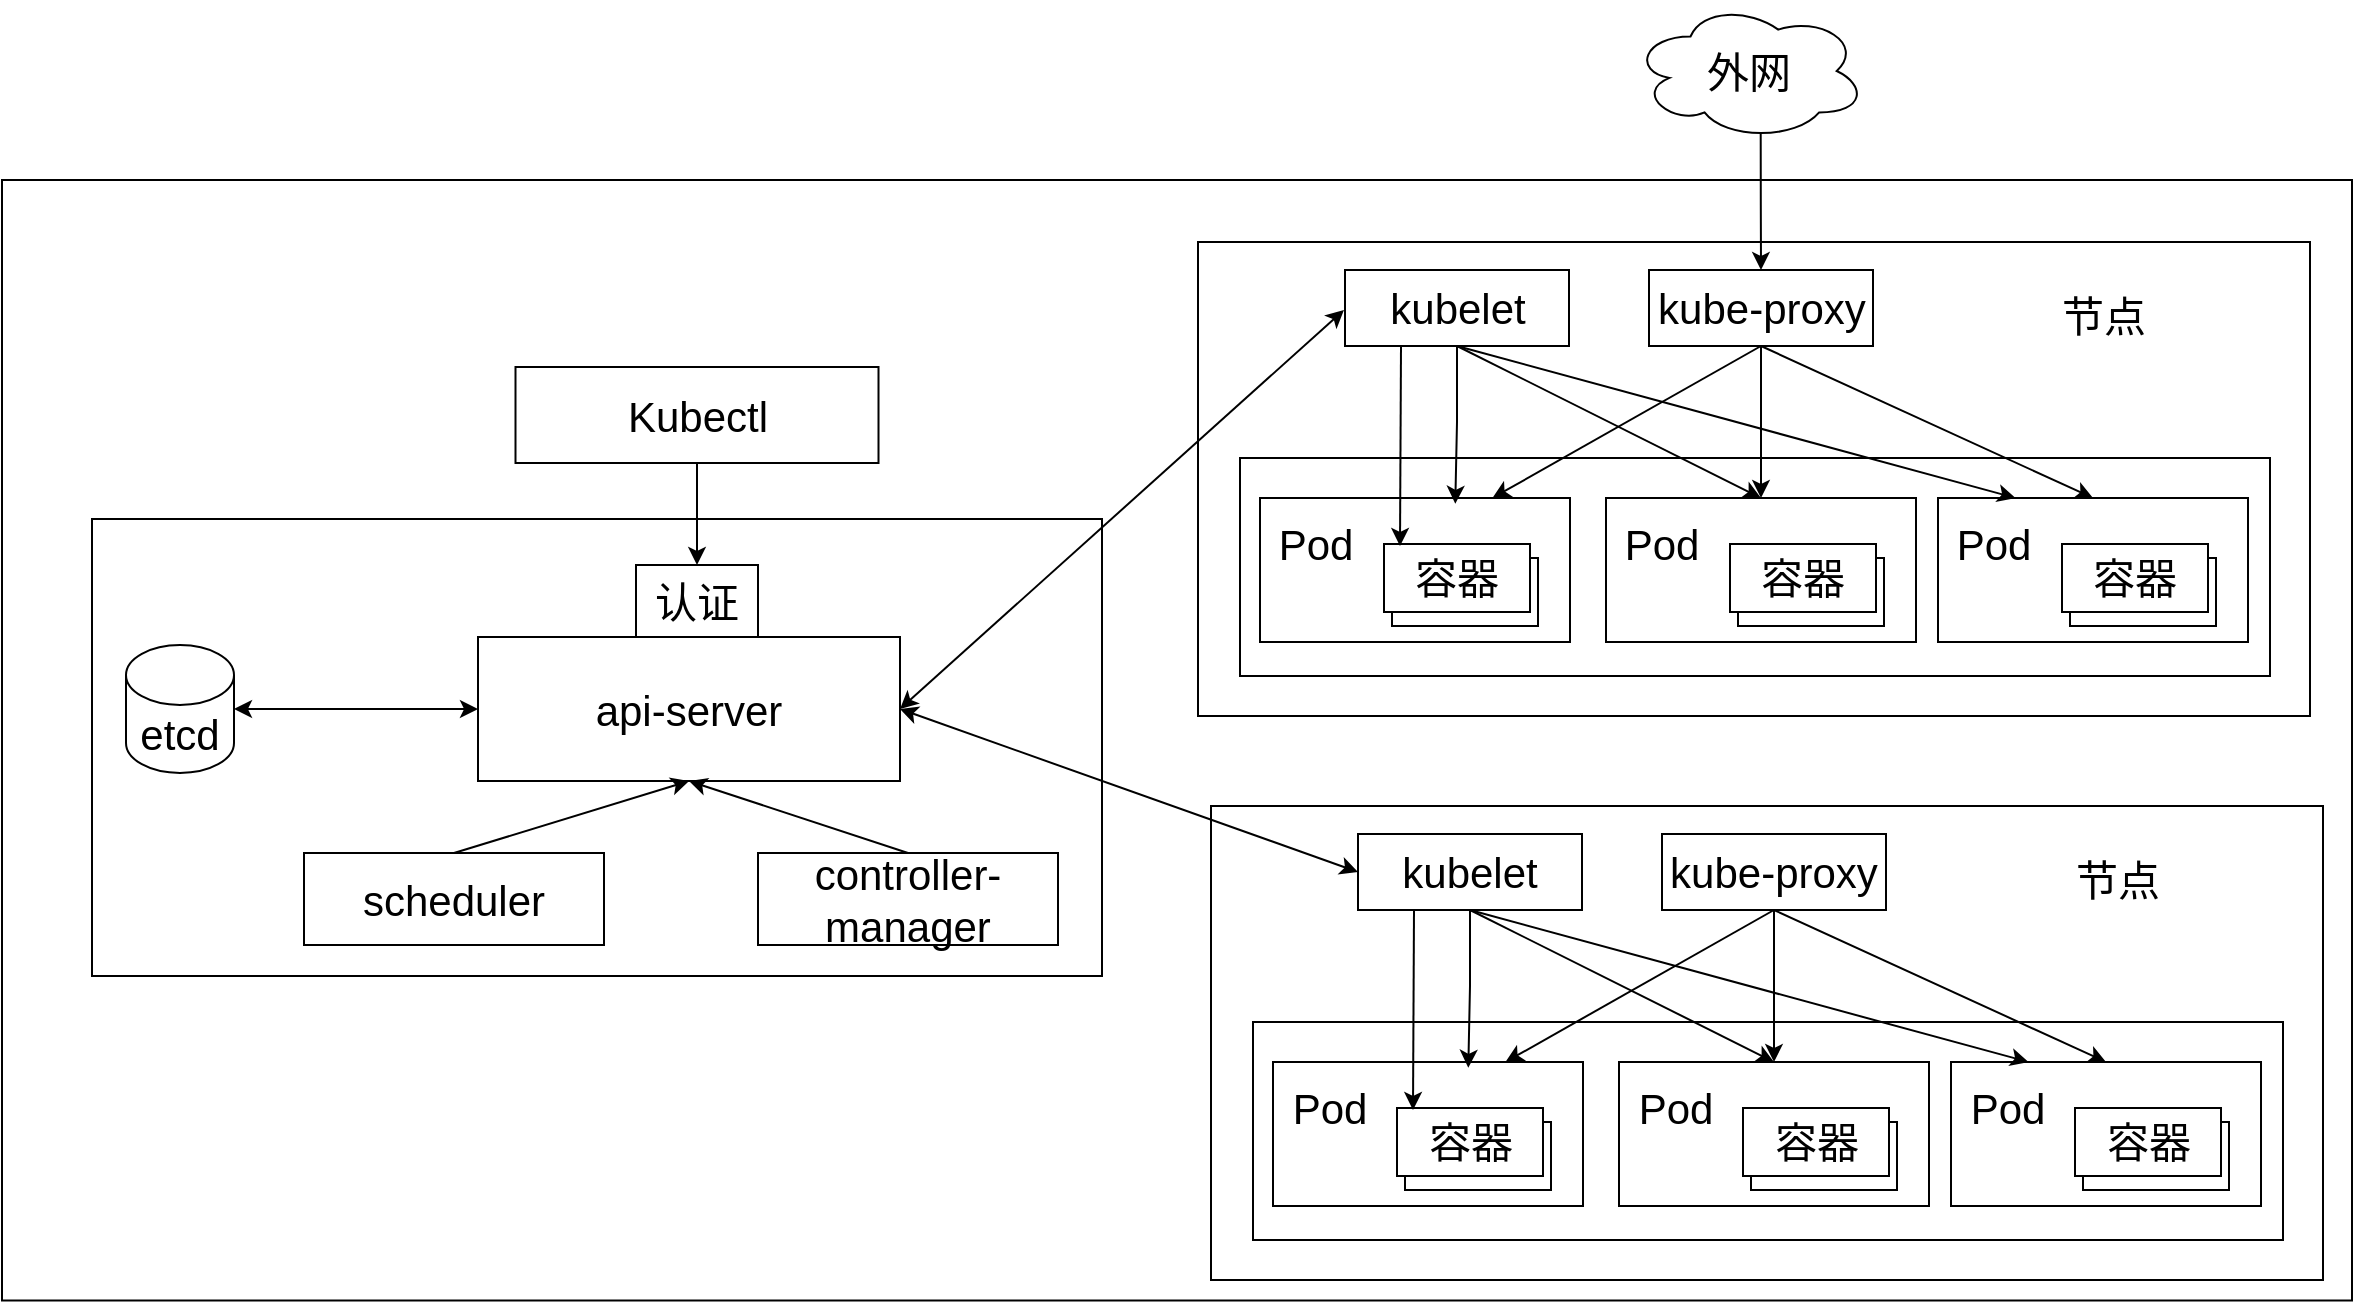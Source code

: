 <mxfile version="24.3.1" type="github">
  <diagram name="第 1 页" id="yPxHdP31CilHvLU8h6nL">
    <mxGraphModel dx="1680" dy="776" grid="0" gridSize="10" guides="1" tooltips="1" connect="1" arrows="1" fold="1" page="1" pageScale="1" pageWidth="4681" pageHeight="3300" math="0" shadow="0">
      <root>
        <mxCell id="0" />
        <mxCell id="1" parent="0" />
        <mxCell id="-n5f4ZLlYOX0yHl8WOVY-122" value="" style="rounded=0;whiteSpace=wrap;html=1;fontSize=21;" parent="1" vertex="1">
          <mxGeometry x="47" y="195" width="1175" height="560.25" as="geometry" />
        </mxCell>
        <mxCell id="-n5f4ZLlYOX0yHl8WOVY-20" value="" style="rounded=0;whiteSpace=wrap;html=1;fontSize=21;" parent="1" vertex="1">
          <mxGeometry x="753" y="674" width="73" height="34" as="geometry" />
        </mxCell>
        <mxCell id="-n5f4ZLlYOX0yHl8WOVY-1" value="" style="rounded=0;whiteSpace=wrap;html=1;fontSize=21;" parent="1" vertex="1">
          <mxGeometry x="92" y="364.5" width="505" height="228.5" as="geometry" />
        </mxCell>
        <mxCell id="-n5f4ZLlYOX0yHl8WOVY-2" value="&lt;font style=&quot;font-size: 21px;&quot;&gt;etcd&lt;/font&gt;" style="shape=cylinder3;whiteSpace=wrap;html=1;boundedLbl=1;backgroundOutline=1;size=15;fontSize=21;" parent="1" vertex="1">
          <mxGeometry x="109" y="427.5" width="54" height="64" as="geometry" />
        </mxCell>
        <mxCell id="-n5f4ZLlYOX0yHl8WOVY-3" value="&lt;font style=&quot;font-size: 21px;&quot;&gt;api-server&lt;/font&gt;" style="rounded=0;whiteSpace=wrap;html=1;fontSize=21;" parent="1" vertex="1">
          <mxGeometry x="285" y="423.5" width="211" height="72" as="geometry" />
        </mxCell>
        <mxCell id="-n5f4ZLlYOX0yHl8WOVY-10" style="rounded=0;orthogonalLoop=1;jettySize=auto;html=1;exitX=0.5;exitY=0;exitDx=0;exitDy=0;entryX=0.5;entryY=1;entryDx=0;entryDy=0;fontSize=21;" parent="1" source="-n5f4ZLlYOX0yHl8WOVY-6" target="-n5f4ZLlYOX0yHl8WOVY-3" edge="1">
          <mxGeometry relative="1" as="geometry" />
        </mxCell>
        <mxCell id="-n5f4ZLlYOX0yHl8WOVY-6" value="&lt;font style=&quot;font-size: 21px;&quot;&gt;controller-manager&lt;/font&gt;" style="rounded=0;whiteSpace=wrap;html=1;fontSize=21;" parent="1" vertex="1">
          <mxGeometry x="425" y="531.5" width="150" height="46" as="geometry" />
        </mxCell>
        <mxCell id="-n5f4ZLlYOX0yHl8WOVY-11" style="rounded=0;orthogonalLoop=1;jettySize=auto;html=1;exitX=0.5;exitY=0;exitDx=0;exitDy=0;entryX=0.5;entryY=1;entryDx=0;entryDy=0;fontSize=21;" parent="1" source="-n5f4ZLlYOX0yHl8WOVY-7" target="-n5f4ZLlYOX0yHl8WOVY-3" edge="1">
          <mxGeometry relative="1" as="geometry" />
        </mxCell>
        <mxCell id="-n5f4ZLlYOX0yHl8WOVY-7" value="&lt;font style=&quot;font-size: 21px;&quot;&gt;scheduler&lt;/font&gt;" style="rounded=0;whiteSpace=wrap;html=1;fontSize=21;" parent="1" vertex="1">
          <mxGeometry x="198" y="531.5" width="150" height="46" as="geometry" />
        </mxCell>
        <mxCell id="-n5f4ZLlYOX0yHl8WOVY-12" style="rounded=0;orthogonalLoop=1;jettySize=auto;html=1;exitX=0;exitY=0.5;exitDx=0;exitDy=0;entryX=1;entryY=0.5;entryDx=0;entryDy=0;entryPerimeter=0;startArrow=classic;startFill=1;fontSize=21;" parent="1" source="-n5f4ZLlYOX0yHl8WOVY-3" target="-n5f4ZLlYOX0yHl8WOVY-2" edge="1">
          <mxGeometry relative="1" as="geometry" />
        </mxCell>
        <mxCell id="-n5f4ZLlYOX0yHl8WOVY-13" value="&lt;font style=&quot;font-size: 21px;&quot;&gt;认证&lt;/font&gt;" style="rounded=0;whiteSpace=wrap;html=1;fontSize=21;" parent="1" vertex="1">
          <mxGeometry x="364" y="387.5" width="61" height="36" as="geometry" />
        </mxCell>
        <mxCell id="-n5f4ZLlYOX0yHl8WOVY-15" style="edgeStyle=orthogonalEdgeStyle;rounded=0;orthogonalLoop=1;jettySize=auto;html=1;exitX=0.5;exitY=1;exitDx=0;exitDy=0;entryX=0.5;entryY=0;entryDx=0;entryDy=0;fontSize=21;" parent="1" source="-n5f4ZLlYOX0yHl8WOVY-14" target="-n5f4ZLlYOX0yHl8WOVY-13" edge="1">
          <mxGeometry relative="1" as="geometry" />
        </mxCell>
        <mxCell id="-n5f4ZLlYOX0yHl8WOVY-14" value="&lt;font style=&quot;font-size: 21px;&quot;&gt;Kubectl&lt;/font&gt;" style="rounded=0;whiteSpace=wrap;html=1;fontSize=21;" parent="1" vertex="1">
          <mxGeometry x="303.75" y="288.5" width="181.5" height="48" as="geometry" />
        </mxCell>
        <mxCell id="-n5f4ZLlYOX0yHl8WOVY-16" value="" style="rounded=0;whiteSpace=wrap;html=1;fontSize=21;" parent="1" vertex="1">
          <mxGeometry x="651.5" y="508" width="556" height="237" as="geometry" />
        </mxCell>
        <mxCell id="-n5f4ZLlYOX0yHl8WOVY-17" value="" style="rounded=0;whiteSpace=wrap;html=1;fontSize=21;" parent="1" vertex="1">
          <mxGeometry x="672.5" y="616" width="515" height="109" as="geometry" />
        </mxCell>
        <mxCell id="-n5f4ZLlYOX0yHl8WOVY-18" value="" style="rounded=0;whiteSpace=wrap;html=1;fontSize=21;" parent="1" vertex="1">
          <mxGeometry x="682.5" y="636" width="155" height="72" as="geometry" />
        </mxCell>
        <mxCell id="-n5f4ZLlYOX0yHl8WOVY-21" value="" style="rounded=0;whiteSpace=wrap;html=1;fontSize=21;" parent="1" vertex="1">
          <mxGeometry x="748.5" y="666" width="73" height="34" as="geometry" />
        </mxCell>
        <mxCell id="-n5f4ZLlYOX0yHl8WOVY-19" value="容器" style="rounded=0;whiteSpace=wrap;html=1;fontSize=21;" parent="1" vertex="1">
          <mxGeometry x="744.5" y="659" width="73" height="34" as="geometry" />
        </mxCell>
        <mxCell id="-n5f4ZLlYOX0yHl8WOVY-27" value="&lt;font style=&quot;font-size: 21px;&quot;&gt;Pod&lt;/font&gt;" style="text;html=1;strokeColor=none;fillColor=none;align=center;verticalAlign=middle;whiteSpace=wrap;rounded=0;fontSize=21;" parent="1" vertex="1">
          <mxGeometry x="680.5" y="644" width="60" height="30" as="geometry" />
        </mxCell>
        <mxCell id="-n5f4ZLlYOX0yHl8WOVY-28" value="" style="rounded=0;whiteSpace=wrap;html=1;fontSize=21;" parent="1" vertex="1">
          <mxGeometry x="926" y="674" width="73" height="34" as="geometry" />
        </mxCell>
        <mxCell id="-n5f4ZLlYOX0yHl8WOVY-29" value="" style="rounded=0;whiteSpace=wrap;html=1;fontSize=21;" parent="1" vertex="1">
          <mxGeometry x="855.5" y="636" width="155" height="72" as="geometry" />
        </mxCell>
        <mxCell id="-n5f4ZLlYOX0yHl8WOVY-30" value="" style="rounded=0;whiteSpace=wrap;html=1;fontSize=21;" parent="1" vertex="1">
          <mxGeometry x="921.5" y="666" width="73" height="34" as="geometry" />
        </mxCell>
        <mxCell id="-n5f4ZLlYOX0yHl8WOVY-31" value="&lt;font style=&quot;font-size: 21px;&quot;&gt;容器&lt;/font&gt;" style="rounded=0;whiteSpace=wrap;html=1;fontSize=21;" parent="1" vertex="1">
          <mxGeometry x="917.5" y="659" width="73" height="34" as="geometry" />
        </mxCell>
        <mxCell id="-n5f4ZLlYOX0yHl8WOVY-32" value="&lt;font style=&quot;font-size: 21px;&quot;&gt;Pod&lt;/font&gt;" style="text;html=1;strokeColor=none;fillColor=none;align=center;verticalAlign=middle;whiteSpace=wrap;rounded=0;fontSize=21;" parent="1" vertex="1">
          <mxGeometry x="853.5" y="644" width="60" height="30" as="geometry" />
        </mxCell>
        <mxCell id="-n5f4ZLlYOX0yHl8WOVY-40" value="" style="rounded=0;whiteSpace=wrap;html=1;fontSize=21;" parent="1" vertex="1">
          <mxGeometry x="1092" y="674" width="73" height="34" as="geometry" />
        </mxCell>
        <mxCell id="-n5f4ZLlYOX0yHl8WOVY-41" value="" style="rounded=0;whiteSpace=wrap;html=1;fontSize=21;" parent="1" vertex="1">
          <mxGeometry x="1021.5" y="636" width="155" height="72" as="geometry" />
        </mxCell>
        <mxCell id="-n5f4ZLlYOX0yHl8WOVY-42" value="" style="rounded=0;whiteSpace=wrap;html=1;fontSize=21;" parent="1" vertex="1">
          <mxGeometry x="1087.5" y="666" width="73" height="34" as="geometry" />
        </mxCell>
        <mxCell id="-n5f4ZLlYOX0yHl8WOVY-43" value="容器" style="rounded=0;whiteSpace=wrap;html=1;fontSize=21;" parent="1" vertex="1">
          <mxGeometry x="1083.5" y="659" width="73" height="34" as="geometry" />
        </mxCell>
        <mxCell id="-n5f4ZLlYOX0yHl8WOVY-44" value="&lt;font style=&quot;font-size: 21px;&quot;&gt;Pod&lt;/font&gt;" style="text;html=1;strokeColor=none;fillColor=none;align=center;verticalAlign=middle;whiteSpace=wrap;rounded=0;fontSize=21;" parent="1" vertex="1">
          <mxGeometry x="1019.5" y="644" width="60" height="30" as="geometry" />
        </mxCell>
        <mxCell id="-n5f4ZLlYOX0yHl8WOVY-57" style="rounded=0;orthogonalLoop=1;jettySize=auto;html=1;exitX=0.5;exitY=1;exitDx=0;exitDy=0;entryX=0.5;entryY=0;entryDx=0;entryDy=0;fontSize=21;" parent="1" source="-n5f4ZLlYOX0yHl8WOVY-45" target="-n5f4ZLlYOX0yHl8WOVY-29" edge="1">
          <mxGeometry relative="1" as="geometry" />
        </mxCell>
        <mxCell id="-n5f4ZLlYOX0yHl8WOVY-58" style="rounded=0;orthogonalLoop=1;jettySize=auto;html=1;exitX=0.5;exitY=1;exitDx=0;exitDy=0;entryX=0.25;entryY=0;entryDx=0;entryDy=0;fontSize=21;" parent="1" source="-n5f4ZLlYOX0yHl8WOVY-45" target="-n5f4ZLlYOX0yHl8WOVY-41" edge="1">
          <mxGeometry relative="1" as="geometry">
            <mxPoint x="1099.5" y="634" as="targetPoint" />
          </mxGeometry>
        </mxCell>
        <mxCell id="-n5f4ZLlYOX0yHl8WOVY-118" style="rounded=0;orthogonalLoop=1;jettySize=auto;html=1;exitX=0;exitY=0.5;exitDx=0;exitDy=0;entryX=1;entryY=0.5;entryDx=0;entryDy=0;startArrow=classic;startFill=1;fontSize=21;" parent="1" source="-n5f4ZLlYOX0yHl8WOVY-45" target="-n5f4ZLlYOX0yHl8WOVY-3" edge="1">
          <mxGeometry relative="1" as="geometry" />
        </mxCell>
        <mxCell id="-n5f4ZLlYOX0yHl8WOVY-45" value="&lt;font style=&quot;font-size: 21px;&quot;&gt;kubelet&lt;/font&gt;" style="rounded=0;whiteSpace=wrap;html=1;fontSize=21;" parent="1" vertex="1">
          <mxGeometry x="725" y="522" width="112" height="38" as="geometry" />
        </mxCell>
        <mxCell id="-n5f4ZLlYOX0yHl8WOVY-54" style="rounded=0;orthogonalLoop=1;jettySize=auto;html=1;exitX=0.5;exitY=1;exitDx=0;exitDy=0;entryX=0.5;entryY=0;entryDx=0;entryDy=0;fontSize=21;" parent="1" source="-n5f4ZLlYOX0yHl8WOVY-46" target="-n5f4ZLlYOX0yHl8WOVY-41" edge="1">
          <mxGeometry relative="1" as="geometry" />
        </mxCell>
        <mxCell id="-n5f4ZLlYOX0yHl8WOVY-59" style="edgeStyle=orthogonalEdgeStyle;rounded=0;orthogonalLoop=1;jettySize=auto;html=1;exitX=0.5;exitY=1;exitDx=0;exitDy=0;fontSize=21;" parent="1" source="-n5f4ZLlYOX0yHl8WOVY-46" target="-n5f4ZLlYOX0yHl8WOVY-29" edge="1">
          <mxGeometry relative="1" as="geometry" />
        </mxCell>
        <mxCell id="-n5f4ZLlYOX0yHl8WOVY-60" style="rounded=0;orthogonalLoop=1;jettySize=auto;html=1;exitX=0.5;exitY=1;exitDx=0;exitDy=0;entryX=0.75;entryY=0;entryDx=0;entryDy=0;fontSize=21;" parent="1" source="-n5f4ZLlYOX0yHl8WOVY-46" target="-n5f4ZLlYOX0yHl8WOVY-18" edge="1">
          <mxGeometry relative="1" as="geometry" />
        </mxCell>
        <mxCell id="-n5f4ZLlYOX0yHl8WOVY-46" value="&lt;font style=&quot;font-size: 21px;&quot;&gt;kube-proxy&lt;/font&gt;" style="rounded=0;whiteSpace=wrap;html=1;fontSize=21;" parent="1" vertex="1">
          <mxGeometry x="877" y="522" width="112" height="38" as="geometry" />
        </mxCell>
        <mxCell id="-n5f4ZLlYOX0yHl8WOVY-51" style="edgeStyle=orthogonalEdgeStyle;rounded=0;orthogonalLoop=1;jettySize=auto;html=1;exitX=0.25;exitY=1;exitDx=0;exitDy=0;fontSize=21;" parent="1" source="-n5f4ZLlYOX0yHl8WOVY-45" edge="1">
          <mxGeometry relative="1" as="geometry">
            <mxPoint x="752.5" y="660" as="targetPoint" />
          </mxGeometry>
        </mxCell>
        <mxCell id="-n5f4ZLlYOX0yHl8WOVY-56" style="edgeStyle=orthogonalEdgeStyle;rounded=0;orthogonalLoop=1;jettySize=auto;html=1;exitX=0.5;exitY=1;exitDx=0;exitDy=0;entryX=0.63;entryY=0.04;entryDx=0;entryDy=0;entryPerimeter=0;fontSize=21;" parent="1" source="-n5f4ZLlYOX0yHl8WOVY-45" target="-n5f4ZLlYOX0yHl8WOVY-18" edge="1">
          <mxGeometry relative="1" as="geometry" />
        </mxCell>
        <mxCell id="-n5f4ZLlYOX0yHl8WOVY-62" value="&lt;font style=&quot;font-size: 21px;&quot;&gt;节点&lt;/font&gt;" style="text;html=1;strokeColor=none;fillColor=none;align=center;verticalAlign=middle;whiteSpace=wrap;rounded=0;fontSize=21;" parent="1" vertex="1">
          <mxGeometry x="1074.5" y="530" width="60" height="30" as="geometry" />
        </mxCell>
        <mxCell id="-n5f4ZLlYOX0yHl8WOVY-90" value="" style="rounded=0;whiteSpace=wrap;html=1;fontSize=21;" parent="1" vertex="1">
          <mxGeometry x="746.5" y="392" width="73" height="34" as="geometry" />
        </mxCell>
        <mxCell id="-n5f4ZLlYOX0yHl8WOVY-91" value="" style="rounded=0;whiteSpace=wrap;html=1;fontSize=21;" parent="1" vertex="1">
          <mxGeometry x="645" y="226" width="556" height="237" as="geometry" />
        </mxCell>
        <mxCell id="-n5f4ZLlYOX0yHl8WOVY-92" value="" style="rounded=0;whiteSpace=wrap;html=1;fontSize=21;" parent="1" vertex="1">
          <mxGeometry x="666" y="334" width="515" height="109" as="geometry" />
        </mxCell>
        <mxCell id="-n5f4ZLlYOX0yHl8WOVY-93" value="" style="rounded=0;whiteSpace=wrap;html=1;fontSize=21;" parent="1" vertex="1">
          <mxGeometry x="676" y="354" width="155" height="72" as="geometry" />
        </mxCell>
        <mxCell id="-n5f4ZLlYOX0yHl8WOVY-94" value="" style="rounded=0;whiteSpace=wrap;html=1;fontSize=21;" parent="1" vertex="1">
          <mxGeometry x="742" y="384" width="73" height="34" as="geometry" />
        </mxCell>
        <mxCell id="-n5f4ZLlYOX0yHl8WOVY-95" value="&lt;font style=&quot;font-size: 21px;&quot;&gt;容器&lt;/font&gt;" style="rounded=0;whiteSpace=wrap;html=1;fontSize=21;" parent="1" vertex="1">
          <mxGeometry x="738" y="377" width="73" height="34" as="geometry" />
        </mxCell>
        <mxCell id="-n5f4ZLlYOX0yHl8WOVY-96" value="&lt;font style=&quot;font-size: 21px;&quot;&gt;Pod&lt;/font&gt;" style="text;html=1;strokeColor=none;fillColor=none;align=center;verticalAlign=middle;whiteSpace=wrap;rounded=0;fontSize=21;" parent="1" vertex="1">
          <mxGeometry x="674" y="362" width="60" height="30" as="geometry" />
        </mxCell>
        <mxCell id="-n5f4ZLlYOX0yHl8WOVY-97" value="" style="rounded=0;whiteSpace=wrap;html=1;fontSize=21;" parent="1" vertex="1">
          <mxGeometry x="919.5" y="392" width="73" height="34" as="geometry" />
        </mxCell>
        <mxCell id="-n5f4ZLlYOX0yHl8WOVY-98" value="" style="rounded=0;whiteSpace=wrap;html=1;fontSize=21;" parent="1" vertex="1">
          <mxGeometry x="849" y="354" width="155" height="72" as="geometry" />
        </mxCell>
        <mxCell id="-n5f4ZLlYOX0yHl8WOVY-99" value="" style="rounded=0;whiteSpace=wrap;html=1;fontSize=21;" parent="1" vertex="1">
          <mxGeometry x="915" y="384" width="73" height="34" as="geometry" />
        </mxCell>
        <mxCell id="-n5f4ZLlYOX0yHl8WOVY-100" value="&lt;font style=&quot;font-size: 21px;&quot;&gt;容器&lt;/font&gt;" style="rounded=0;whiteSpace=wrap;html=1;fontSize=21;" parent="1" vertex="1">
          <mxGeometry x="911" y="377" width="73" height="34" as="geometry" />
        </mxCell>
        <mxCell id="-n5f4ZLlYOX0yHl8WOVY-101" value="&lt;font style=&quot;font-size: 21px;&quot;&gt;Pod&lt;/font&gt;" style="text;html=1;strokeColor=none;fillColor=none;align=center;verticalAlign=middle;whiteSpace=wrap;rounded=0;fontSize=21;" parent="1" vertex="1">
          <mxGeometry x="847" y="362" width="60" height="30" as="geometry" />
        </mxCell>
        <mxCell id="-n5f4ZLlYOX0yHl8WOVY-102" value="" style="rounded=0;whiteSpace=wrap;html=1;fontSize=21;" parent="1" vertex="1">
          <mxGeometry x="1085.5" y="392" width="73" height="34" as="geometry" />
        </mxCell>
        <mxCell id="-n5f4ZLlYOX0yHl8WOVY-103" value="" style="rounded=0;whiteSpace=wrap;html=1;fontSize=21;" parent="1" vertex="1">
          <mxGeometry x="1015" y="354" width="155" height="72" as="geometry" />
        </mxCell>
        <mxCell id="-n5f4ZLlYOX0yHl8WOVY-104" value="" style="rounded=0;whiteSpace=wrap;html=1;fontSize=21;" parent="1" vertex="1">
          <mxGeometry x="1081" y="384" width="73" height="34" as="geometry" />
        </mxCell>
        <mxCell id="-n5f4ZLlYOX0yHl8WOVY-105" value="&lt;font style=&quot;font-size: 21px;&quot;&gt;容器&lt;/font&gt;" style="rounded=0;whiteSpace=wrap;html=1;fontSize=21;" parent="1" vertex="1">
          <mxGeometry x="1077" y="377" width="73" height="34" as="geometry" />
        </mxCell>
        <mxCell id="-n5f4ZLlYOX0yHl8WOVY-106" value="&lt;font style=&quot;font-size: 21px;&quot;&gt;Pod&lt;/font&gt;" style="text;html=1;strokeColor=none;fillColor=none;align=center;verticalAlign=middle;whiteSpace=wrap;rounded=0;fontSize=21;" parent="1" vertex="1">
          <mxGeometry x="1013" y="362" width="60" height="30" as="geometry" />
        </mxCell>
        <mxCell id="-n5f4ZLlYOX0yHl8WOVY-107" style="rounded=0;orthogonalLoop=1;jettySize=auto;html=1;exitX=0.5;exitY=1;exitDx=0;exitDy=0;entryX=0.5;entryY=0;entryDx=0;entryDy=0;fontSize=21;" parent="1" source="-n5f4ZLlYOX0yHl8WOVY-109" target="-n5f4ZLlYOX0yHl8WOVY-98" edge="1">
          <mxGeometry relative="1" as="geometry" />
        </mxCell>
        <mxCell id="-n5f4ZLlYOX0yHl8WOVY-108" style="rounded=0;orthogonalLoop=1;jettySize=auto;html=1;exitX=0.5;exitY=1;exitDx=0;exitDy=0;entryX=0.25;entryY=0;entryDx=0;entryDy=0;fontSize=21;" parent="1" source="-n5f4ZLlYOX0yHl8WOVY-109" target="-n5f4ZLlYOX0yHl8WOVY-103" edge="1">
          <mxGeometry relative="1" as="geometry">
            <mxPoint x="1093" y="352" as="targetPoint" />
          </mxGeometry>
        </mxCell>
        <mxCell id="-n5f4ZLlYOX0yHl8WOVY-109" value="&lt;font style=&quot;font-size: 21px;&quot;&gt;kubelet&lt;/font&gt;" style="rounded=0;whiteSpace=wrap;html=1;fontSize=21;" parent="1" vertex="1">
          <mxGeometry x="718.5" y="240" width="112" height="38" as="geometry" />
        </mxCell>
        <mxCell id="-n5f4ZLlYOX0yHl8WOVY-110" style="rounded=0;orthogonalLoop=1;jettySize=auto;html=1;exitX=0.5;exitY=1;exitDx=0;exitDy=0;entryX=0.5;entryY=0;entryDx=0;entryDy=0;fontSize=21;" parent="1" source="-n5f4ZLlYOX0yHl8WOVY-113" target="-n5f4ZLlYOX0yHl8WOVY-103" edge="1">
          <mxGeometry relative="1" as="geometry" />
        </mxCell>
        <mxCell id="-n5f4ZLlYOX0yHl8WOVY-111" style="edgeStyle=orthogonalEdgeStyle;rounded=0;orthogonalLoop=1;jettySize=auto;html=1;exitX=0.5;exitY=1;exitDx=0;exitDy=0;fontSize=21;" parent="1" source="-n5f4ZLlYOX0yHl8WOVY-113" target="-n5f4ZLlYOX0yHl8WOVY-98" edge="1">
          <mxGeometry relative="1" as="geometry" />
        </mxCell>
        <mxCell id="-n5f4ZLlYOX0yHl8WOVY-112" style="rounded=0;orthogonalLoop=1;jettySize=auto;html=1;exitX=0.5;exitY=1;exitDx=0;exitDy=0;entryX=0.75;entryY=0;entryDx=0;entryDy=0;fontSize=21;" parent="1" source="-n5f4ZLlYOX0yHl8WOVY-113" target="-n5f4ZLlYOX0yHl8WOVY-93" edge="1">
          <mxGeometry relative="1" as="geometry" />
        </mxCell>
        <mxCell id="-n5f4ZLlYOX0yHl8WOVY-113" value="&lt;font style=&quot;font-size: 21px;&quot;&gt;kube-proxy&lt;/font&gt;" style="rounded=0;whiteSpace=wrap;html=1;fontSize=21;" parent="1" vertex="1">
          <mxGeometry x="870.5" y="240" width="112" height="38" as="geometry" />
        </mxCell>
        <mxCell id="-n5f4ZLlYOX0yHl8WOVY-114" style="edgeStyle=orthogonalEdgeStyle;rounded=0;orthogonalLoop=1;jettySize=auto;html=1;exitX=0.25;exitY=1;exitDx=0;exitDy=0;fontSize=21;" parent="1" source="-n5f4ZLlYOX0yHl8WOVY-109" edge="1">
          <mxGeometry relative="1" as="geometry">
            <mxPoint x="746" y="378" as="targetPoint" />
          </mxGeometry>
        </mxCell>
        <mxCell id="-n5f4ZLlYOX0yHl8WOVY-115" style="edgeStyle=orthogonalEdgeStyle;rounded=0;orthogonalLoop=1;jettySize=auto;html=1;exitX=0.5;exitY=1;exitDx=0;exitDy=0;entryX=0.63;entryY=0.04;entryDx=0;entryDy=0;entryPerimeter=0;fontSize=21;" parent="1" source="-n5f4ZLlYOX0yHl8WOVY-109" target="-n5f4ZLlYOX0yHl8WOVY-93" edge="1">
          <mxGeometry relative="1" as="geometry" />
        </mxCell>
        <mxCell id="-n5f4ZLlYOX0yHl8WOVY-116" value="&lt;font style=&quot;font-size: 21px;&quot;&gt;节点&lt;/font&gt;" style="text;html=1;strokeColor=none;fillColor=none;align=center;verticalAlign=middle;whiteSpace=wrap;rounded=0;fontSize=21;" parent="1" vertex="1">
          <mxGeometry x="1068" y="248" width="60" height="30" as="geometry" />
        </mxCell>
        <mxCell id="-n5f4ZLlYOX0yHl8WOVY-117" style="rounded=0;orthogonalLoop=1;jettySize=auto;html=1;exitX=1;exitY=0.5;exitDx=0;exitDy=0;startArrow=classic;startFill=1;fontSize=21;" parent="1" source="-n5f4ZLlYOX0yHl8WOVY-3" edge="1">
          <mxGeometry relative="1" as="geometry">
            <mxPoint x="718" y="260" as="targetPoint" />
          </mxGeometry>
        </mxCell>
        <mxCell id="-n5f4ZLlYOX0yHl8WOVY-125" style="edgeStyle=orthogonalEdgeStyle;rounded=0;orthogonalLoop=1;jettySize=auto;html=1;exitX=0.55;exitY=0.95;exitDx=0;exitDy=0;exitPerimeter=0;fontSize=21;" parent="1" source="-n5f4ZLlYOX0yHl8WOVY-124" target="-n5f4ZLlYOX0yHl8WOVY-113" edge="1">
          <mxGeometry relative="1" as="geometry" />
        </mxCell>
        <mxCell id="-n5f4ZLlYOX0yHl8WOVY-124" value="&lt;font style=&quot;font-size: 21px;&quot;&gt;外网&lt;/font&gt;" style="ellipse;shape=cloud;whiteSpace=wrap;html=1;fontSize=21;" parent="1" vertex="1">
          <mxGeometry x="862" y="106" width="117" height="69" as="geometry" />
        </mxCell>
      </root>
    </mxGraphModel>
  </diagram>
</mxfile>
